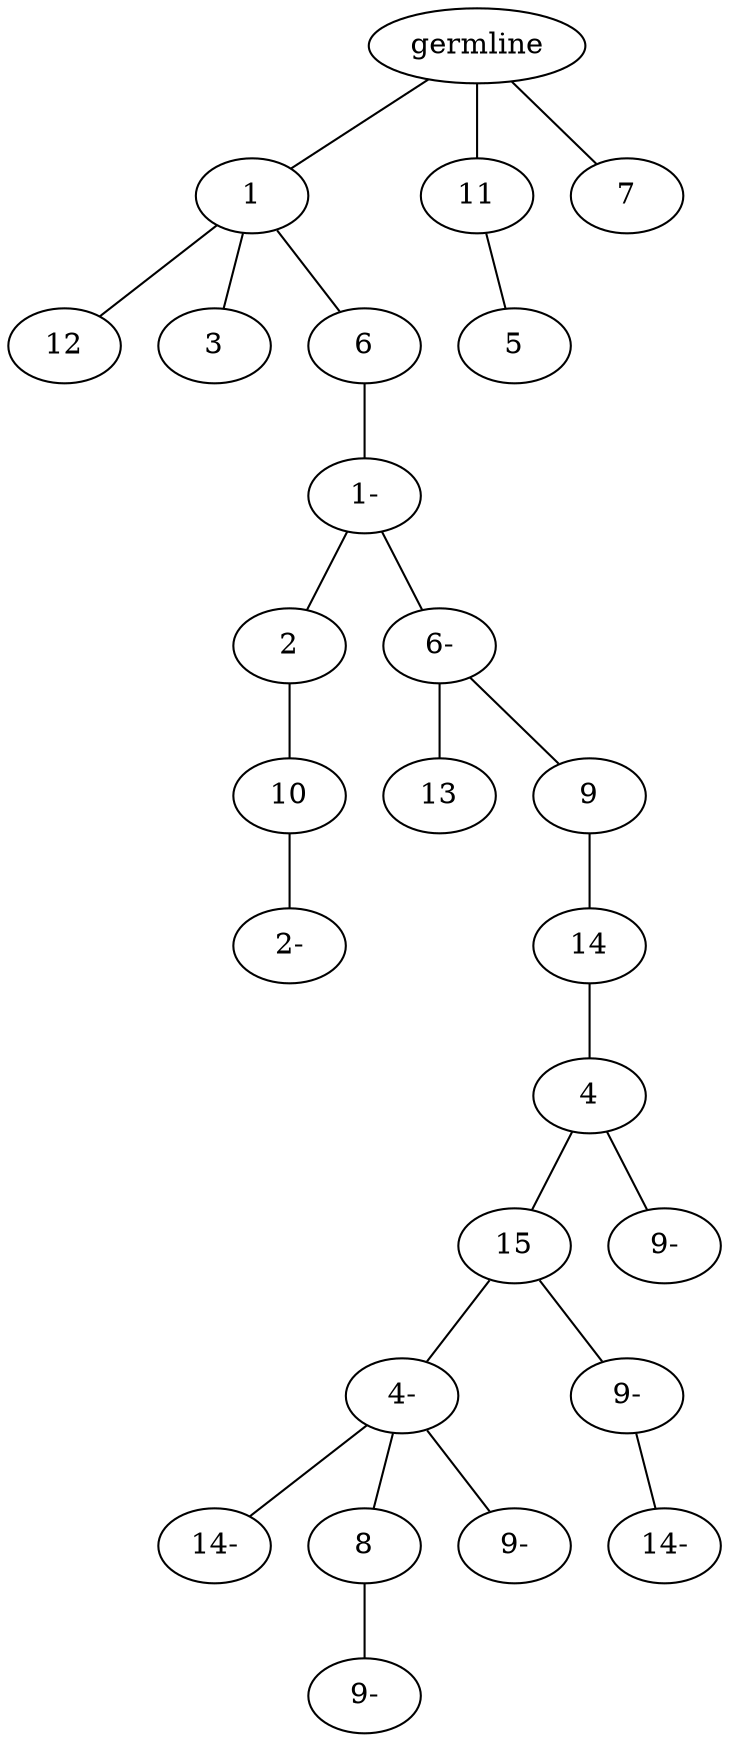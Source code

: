 graph tree {
    "140022617551152" [label="germline"];
    "140022617553216" [label="1"];
    "140022617552400" [label="12"];
    "140022617550960" [label="3"];
    "140022617554032" [label="6"];
    "140022617552832" [label="1-"];
    "140022617525024" [label="2"];
    "140022617525456" [label="10"];
    "140022617525264" [label="2-"];
    "140022617554320" [label="6-"];
    "140022617552496" [label="13"];
    "140022617554752" [label="9"];
    "140022617554176" [label="14"];
    "140022617551968" [label="4"];
    "140022617551104" [label="15"];
    "140022617614080" [label="4-"];
    "140022617614032" [label="14-"];
    "140022617615184" [label="8"];
    "140022617554080" [label="9-"];
    "140022617615760" [label="9-"];
    "140022617616288" [label="9-"];
    "140022617616096" [label="14-"];
    "140022617615424" [label="9-"];
    "140022617553984" [label="11"];
    "140022617553072" [label="5"];
    "140022617551536" [label="7"];
    "140022617551152" -- "140022617553216";
    "140022617551152" -- "140022617553984";
    "140022617551152" -- "140022617551536";
    "140022617553216" -- "140022617552400";
    "140022617553216" -- "140022617550960";
    "140022617553216" -- "140022617554032";
    "140022617554032" -- "140022617552832";
    "140022617552832" -- "140022617525024";
    "140022617552832" -- "140022617554320";
    "140022617525024" -- "140022617525456";
    "140022617525456" -- "140022617525264";
    "140022617554320" -- "140022617552496";
    "140022617554320" -- "140022617554752";
    "140022617554752" -- "140022617554176";
    "140022617554176" -- "140022617551968";
    "140022617551968" -- "140022617551104";
    "140022617551968" -- "140022617615424";
    "140022617551104" -- "140022617614080";
    "140022617551104" -- "140022617616288";
    "140022617614080" -- "140022617614032";
    "140022617614080" -- "140022617615184";
    "140022617614080" -- "140022617615760";
    "140022617615184" -- "140022617554080";
    "140022617616288" -- "140022617616096";
    "140022617553984" -- "140022617553072";
}
